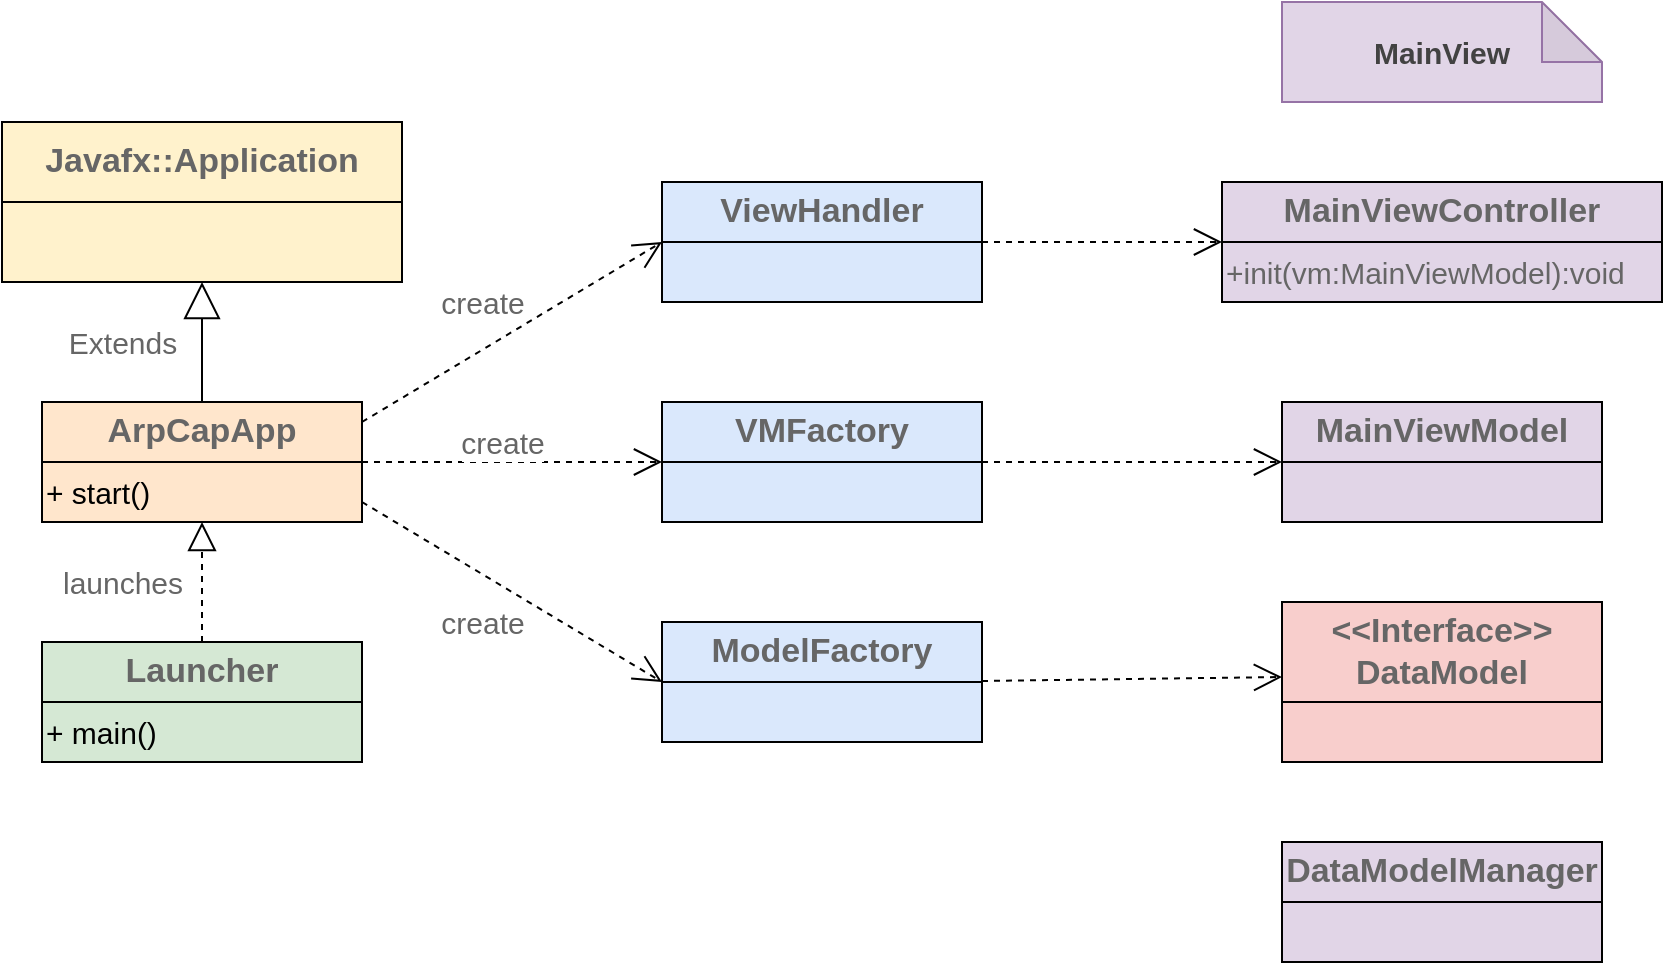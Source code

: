 <mxfile version="14.6.6" type="github">
  <diagram id="1iApkuaFD9m0gxRXavx3" name="Page-1">
    <mxGraphModel dx="947" dy="628" grid="1" gridSize="10" guides="1" tooltips="1" connect="1" arrows="1" fold="1" page="1" pageScale="1" pageWidth="1654" pageHeight="2336" math="0" shadow="0">
      <root>
        <mxCell id="0" />
        <mxCell id="1" parent="0" />
        <mxCell id="iZpSTczj3GWh2BJUJCLs-98" value="" style="group;fillColor=#fff2cc;strokeColor=#d6b656;" vertex="1" connectable="0" parent="1">
          <mxGeometry x="100" y="170" width="200" height="80" as="geometry" />
        </mxCell>
        <mxCell id="iZpSTczj3GWh2BJUJCLs-96" value="&lt;span style=&quot;font-size: 17px ; font-weight: 700&quot;&gt;Javafx::Application&lt;/span&gt;" style="rounded=0;whiteSpace=wrap;html=1;shadow=0;dashed=0;fontSize=15;fontColor=#666666;strokeColor=#000000;strokeWidth=1;fillColor=inherit;gradientColor=inherit;" vertex="1" parent="iZpSTczj3GWh2BJUJCLs-98">
          <mxGeometry width="200" height="40" as="geometry" />
        </mxCell>
        <mxCell id="iZpSTczj3GWh2BJUJCLs-97" value="" style="rounded=0;whiteSpace=wrap;html=1;shadow=0;dashed=0;fontSize=15;fontColor=#666666;strokeColor=#000000;strokeWidth=1;fillColor=inherit;gradientColor=inherit;" vertex="1" parent="iZpSTczj3GWh2BJUJCLs-98">
          <mxGeometry y="40" width="200" height="40" as="geometry" />
        </mxCell>
        <mxCell id="iZpSTczj3GWh2BJUJCLs-102" value="" style="group;fillColor=#ffe6cc;strokeColor=#d79b00;" vertex="1" connectable="0" parent="1">
          <mxGeometry x="120" y="310" width="160" height="60" as="geometry" />
        </mxCell>
        <mxCell id="iZpSTczj3GWh2BJUJCLs-100" value="&lt;span style=&quot;font-size: 17px ; font-weight: 700&quot;&gt;ArpCapApp&lt;/span&gt;" style="rounded=0;whiteSpace=wrap;html=1;shadow=0;dashed=0;fontSize=15;fontColor=#666666;strokeColor=#000000;strokeWidth=1;fillColor=inherit;gradientColor=inherit;" vertex="1" parent="iZpSTczj3GWh2BJUJCLs-102">
          <mxGeometry width="160" height="30" as="geometry" />
        </mxCell>
        <mxCell id="iZpSTczj3GWh2BJUJCLs-101" value="&lt;span style=&quot;color: rgb(0 , 0 , 0)&quot;&gt;+ start()&lt;/span&gt;" style="rounded=0;whiteSpace=wrap;html=1;shadow=0;dashed=0;fontSize=15;fontColor=#666666;strokeColor=#000000;strokeWidth=1;fillColor=inherit;gradientColor=inherit;align=left;" vertex="1" parent="iZpSTczj3GWh2BJUJCLs-102">
          <mxGeometry y="30" width="160" height="30" as="geometry" />
        </mxCell>
        <mxCell id="iZpSTczj3GWh2BJUJCLs-107" value="Extends" style="endArrow=block;endSize=16;endFill=0;html=1;fontSize=15;fontColor=#666666;entryX=0.5;entryY=1;entryDx=0;entryDy=0;" edge="1" parent="iZpSTczj3GWh2BJUJCLs-102" target="iZpSTczj3GWh2BJUJCLs-97">
          <mxGeometry y="40" width="160" relative="1" as="geometry">
            <mxPoint x="80" as="sourcePoint" />
            <mxPoint x="240" as="targetPoint" />
            <mxPoint as="offset" />
          </mxGeometry>
        </mxCell>
        <mxCell id="iZpSTczj3GWh2BJUJCLs-103" value="" style="group;fillColor=#d5e8d4;strokeColor=#82b366;" vertex="1" connectable="0" parent="1">
          <mxGeometry x="120" y="430" width="160" height="60" as="geometry" />
        </mxCell>
        <mxCell id="iZpSTczj3GWh2BJUJCLs-104" value="&lt;span style=&quot;font-size: 17px ; font-weight: 700&quot;&gt;Launcher&lt;/span&gt;" style="rounded=0;whiteSpace=wrap;html=1;shadow=0;dashed=0;fontSize=15;fontColor=#666666;strokeColor=#000000;strokeWidth=1;fillColor=inherit;gradientColor=inherit;" vertex="1" parent="iZpSTczj3GWh2BJUJCLs-103">
          <mxGeometry width="160" height="30" as="geometry" />
        </mxCell>
        <mxCell id="iZpSTczj3GWh2BJUJCLs-105" value="&lt;span style=&quot;color: rgb(0 , 0 , 0)&quot;&gt;+ main()&lt;/span&gt;" style="rounded=0;whiteSpace=wrap;html=1;shadow=0;dashed=0;fontSize=15;fontColor=#666666;strokeColor=#000000;strokeWidth=1;fillColor=inherit;gradientColor=inherit;align=left;" vertex="1" parent="iZpSTczj3GWh2BJUJCLs-103">
          <mxGeometry y="30" width="160" height="30" as="geometry" />
        </mxCell>
        <mxCell id="iZpSTczj3GWh2BJUJCLs-94" value="" style="endArrow=block;dashed=1;endFill=0;endSize=12;html=1;fontSize=15;fontColor=#666666;entryX=0.5;entryY=1;entryDx=0;entryDy=0;" edge="1" parent="iZpSTczj3GWh2BJUJCLs-103" target="iZpSTczj3GWh2BJUJCLs-101">
          <mxGeometry width="160" relative="1" as="geometry">
            <mxPoint x="80" as="sourcePoint" />
            <mxPoint x="220" y="10" as="targetPoint" />
          </mxGeometry>
        </mxCell>
        <mxCell id="iZpSTczj3GWh2BJUJCLs-95" value="launches" style="edgeLabel;html=1;align=center;verticalAlign=middle;resizable=0;points=[];fontSize=15;fontColor=#666666;" vertex="1" connectable="0" parent="iZpSTczj3GWh2BJUJCLs-94">
          <mxGeometry x="-0.406" y="-2" relative="1" as="geometry">
            <mxPoint x="-42" y="-12" as="offset" />
          </mxGeometry>
        </mxCell>
        <mxCell id="iZpSTczj3GWh2BJUJCLs-108" value="" style="group;fillColor=#dae8fc;strokeColor=#6c8ebf;" vertex="1" connectable="0" parent="1">
          <mxGeometry x="430" y="200" width="160" height="60" as="geometry" />
        </mxCell>
        <mxCell id="iZpSTczj3GWh2BJUJCLs-109" value="&lt;span style=&quot;font-size: 17px ; font-weight: 700&quot;&gt;ViewHandler&lt;/span&gt;" style="rounded=0;whiteSpace=wrap;html=1;shadow=0;dashed=0;fontSize=15;fontColor=#666666;strokeColor=#000000;strokeWidth=1;fillColor=inherit;gradientColor=inherit;" vertex="1" parent="iZpSTczj3GWh2BJUJCLs-108">
          <mxGeometry width="160" height="30" as="geometry" />
        </mxCell>
        <mxCell id="iZpSTczj3GWh2BJUJCLs-110" value="" style="rounded=0;whiteSpace=wrap;html=1;shadow=0;dashed=0;fontSize=15;fontColor=#666666;strokeColor=#000000;strokeWidth=1;fillColor=inherit;gradientColor=inherit;align=left;" vertex="1" parent="iZpSTczj3GWh2BJUJCLs-108">
          <mxGeometry y="30" width="160" height="30" as="geometry" />
        </mxCell>
        <mxCell id="iZpSTczj3GWh2BJUJCLs-115" value="" style="group;fillColor=#dae8fc;strokeColor=#6c8ebf;" vertex="1" connectable="0" parent="1">
          <mxGeometry x="430" y="310" width="160" height="60" as="geometry" />
        </mxCell>
        <mxCell id="iZpSTczj3GWh2BJUJCLs-116" value="&lt;span style=&quot;font-size: 17px ; font-weight: 700&quot;&gt;VMFactory&lt;/span&gt;" style="rounded=0;whiteSpace=wrap;html=1;shadow=0;dashed=0;fontSize=15;fontColor=#666666;strokeColor=#000000;strokeWidth=1;fillColor=inherit;gradientColor=inherit;" vertex="1" parent="iZpSTczj3GWh2BJUJCLs-115">
          <mxGeometry width="160" height="30" as="geometry" />
        </mxCell>
        <mxCell id="iZpSTczj3GWh2BJUJCLs-117" value="" style="rounded=0;whiteSpace=wrap;html=1;shadow=0;dashed=0;fontSize=15;fontColor=#666666;strokeColor=#000000;strokeWidth=1;fillColor=inherit;gradientColor=inherit;align=left;" vertex="1" parent="iZpSTczj3GWh2BJUJCLs-115">
          <mxGeometry y="30" width="160" height="30" as="geometry" />
        </mxCell>
        <mxCell id="iZpSTczj3GWh2BJUJCLs-118" value="" style="group;fillColor=#dae8fc;strokeColor=#6c8ebf;" vertex="1" connectable="0" parent="1">
          <mxGeometry x="430" y="420" width="160" height="60" as="geometry" />
        </mxCell>
        <mxCell id="iZpSTczj3GWh2BJUJCLs-119" value="&lt;span style=&quot;font-size: 17px ; font-weight: 700&quot;&gt;ModelFactory&lt;/span&gt;" style="rounded=0;whiteSpace=wrap;html=1;shadow=0;dashed=0;fontSize=15;fontColor=#666666;strokeColor=#000000;strokeWidth=1;fillColor=inherit;gradientColor=inherit;" vertex="1" parent="iZpSTczj3GWh2BJUJCLs-118">
          <mxGeometry width="160" height="30" as="geometry" />
        </mxCell>
        <mxCell id="iZpSTczj3GWh2BJUJCLs-120" value="" style="rounded=0;whiteSpace=wrap;html=1;shadow=0;dashed=0;fontSize=15;fontColor=#666666;strokeColor=#000000;strokeWidth=1;fillColor=inherit;gradientColor=inherit;align=left;" vertex="1" parent="iZpSTczj3GWh2BJUJCLs-118">
          <mxGeometry y="30" width="160" height="30" as="geometry" />
        </mxCell>
        <mxCell id="iZpSTczj3GWh2BJUJCLs-121" value="create" style="endArrow=open;endSize=12;dashed=1;html=1;fontSize=15;fontColor=#666666;entryX=0;entryY=0;entryDx=0;entryDy=0;" edge="1" parent="1" target="iZpSTczj3GWh2BJUJCLs-110">
          <mxGeometry x="-0.059" y="21" width="160" relative="1" as="geometry">
            <mxPoint x="280" y="320" as="sourcePoint" />
            <mxPoint x="440" y="320" as="targetPoint" />
            <mxPoint as="offset" />
          </mxGeometry>
        </mxCell>
        <mxCell id="iZpSTczj3GWh2BJUJCLs-122" value="create" style="endArrow=open;endSize=12;dashed=1;html=1;fontSize=15;fontColor=#666666;" edge="1" parent="1">
          <mxGeometry x="-0.067" y="10" width="160" relative="1" as="geometry">
            <mxPoint x="280" y="340" as="sourcePoint" />
            <mxPoint x="430" y="340" as="targetPoint" />
            <mxPoint as="offset" />
          </mxGeometry>
        </mxCell>
        <mxCell id="iZpSTczj3GWh2BJUJCLs-123" value="create" style="endArrow=open;endSize=12;dashed=1;html=1;fontSize=15;fontColor=#666666;entryX=0;entryY=1;entryDx=0;entryDy=0;" edge="1" parent="1" target="iZpSTczj3GWh2BJUJCLs-119">
          <mxGeometry x="-0.059" y="-21" width="160" relative="1" as="geometry">
            <mxPoint x="280" y="360" as="sourcePoint" />
            <mxPoint x="440" y="360" as="targetPoint" />
            <mxPoint as="offset" />
          </mxGeometry>
        </mxCell>
        <mxCell id="iZpSTczj3GWh2BJUJCLs-124" value="&lt;b&gt;&lt;font color=&quot;#424242&quot;&gt;MainView&lt;/font&gt;&lt;/b&gt;" style="shape=note;whiteSpace=wrap;html=1;backgroundOutline=1;darkOpacity=0.05;shadow=0;dashed=0;fontSize=15;strokeColor=#9673a6;strokeWidth=1;fillColor=#e1d5e7;" vertex="1" parent="1">
          <mxGeometry x="740" y="110" width="160" height="50" as="geometry" />
        </mxCell>
        <mxCell id="iZpSTczj3GWh2BJUJCLs-125" value="" style="group;fillColor=#e1d5e7;strokeColor=#9673a6;" vertex="1" connectable="0" parent="1">
          <mxGeometry x="710" y="200" width="220" height="60" as="geometry" />
        </mxCell>
        <mxCell id="iZpSTczj3GWh2BJUJCLs-126" value="&lt;span style=&quot;font-size: 17px ; font-weight: 700&quot;&gt;MainViewController&lt;/span&gt;" style="rounded=0;whiteSpace=wrap;html=1;shadow=0;dashed=0;fontSize=15;fontColor=#666666;strokeColor=#000000;strokeWidth=1;fillColor=inherit;gradientColor=inherit;" vertex="1" parent="iZpSTczj3GWh2BJUJCLs-125">
          <mxGeometry width="220" height="30" as="geometry" />
        </mxCell>
        <mxCell id="iZpSTczj3GWh2BJUJCLs-127" value="+init(vm:MainViewModel):void" style="rounded=0;whiteSpace=wrap;html=1;shadow=0;dashed=0;fontSize=15;fontColor=#666666;strokeColor=#000000;strokeWidth=1;fillColor=inherit;gradientColor=inherit;align=left;" vertex="1" parent="iZpSTczj3GWh2BJUJCLs-125">
          <mxGeometry y="30" width="220" height="30" as="geometry" />
        </mxCell>
        <mxCell id="iZpSTczj3GWh2BJUJCLs-128" value="" style="group;fillColor=#e1d5e7;strokeColor=#9673a6;" vertex="1" connectable="0" parent="1">
          <mxGeometry x="740" y="310" width="160" height="60" as="geometry" />
        </mxCell>
        <mxCell id="iZpSTczj3GWh2BJUJCLs-129" value="&lt;span style=&quot;font-size: 17px ; font-weight: 700&quot;&gt;MainViewModel&lt;/span&gt;" style="rounded=0;whiteSpace=wrap;html=1;shadow=0;dashed=0;fontSize=15;fontColor=#666666;strokeColor=#000000;strokeWidth=1;fillColor=inherit;gradientColor=inherit;" vertex="1" parent="iZpSTczj3GWh2BJUJCLs-128">
          <mxGeometry width="160" height="30" as="geometry" />
        </mxCell>
        <mxCell id="iZpSTczj3GWh2BJUJCLs-130" value="" style="rounded=0;whiteSpace=wrap;html=1;shadow=0;dashed=0;fontSize=15;fontColor=#666666;strokeColor=#000000;strokeWidth=1;fillColor=inherit;gradientColor=inherit;align=left;" vertex="1" parent="iZpSTczj3GWh2BJUJCLs-128">
          <mxGeometry y="30" width="160" height="30" as="geometry" />
        </mxCell>
        <mxCell id="iZpSTczj3GWh2BJUJCLs-137" value="" style="group;fillColor=#f8cecc;strokeColor=#b85450;" vertex="1" connectable="0" parent="1">
          <mxGeometry x="740" y="410" width="160" height="80" as="geometry" />
        </mxCell>
        <mxCell id="iZpSTczj3GWh2BJUJCLs-132" value="&lt;span style=&quot;font-size: 17px&quot;&gt;&lt;b&gt;&amp;lt;&amp;lt;Interface&amp;gt;&amp;gt;&lt;br&gt;DataModel&lt;br&gt;&lt;/b&gt;&lt;/span&gt;" style="rounded=0;whiteSpace=wrap;html=1;shadow=0;dashed=0;fontSize=15;fontColor=#666666;strokeColor=#000000;strokeWidth=1;fillColor=inherit;gradientColor=inherit;" vertex="1" parent="iZpSTczj3GWh2BJUJCLs-137">
          <mxGeometry width="160" height="50" as="geometry" />
        </mxCell>
        <mxCell id="iZpSTczj3GWh2BJUJCLs-133" value="" style="rounded=0;whiteSpace=wrap;html=1;shadow=0;dashed=0;fontSize=15;fontColor=#666666;strokeColor=#000000;strokeWidth=1;fillColor=inherit;gradientColor=inherit;align=left;" vertex="1" parent="iZpSTczj3GWh2BJUJCLs-137">
          <mxGeometry y="50" width="160" height="30" as="geometry" />
        </mxCell>
        <mxCell id="iZpSTczj3GWh2BJUJCLs-138" value="" style="group;fillColor=#e1d5e7;strokeColor=#9673a6;" vertex="1" connectable="0" parent="1">
          <mxGeometry x="740" y="530" width="160" height="60" as="geometry" />
        </mxCell>
        <mxCell id="iZpSTczj3GWh2BJUJCLs-139" value="&lt;span style=&quot;font-size: 17px ; font-weight: 700&quot;&gt;DataModelManager&lt;/span&gt;" style="rounded=0;whiteSpace=wrap;html=1;shadow=0;dashed=0;fontSize=15;fontColor=#666666;strokeColor=#000000;strokeWidth=1;fillColor=inherit;gradientColor=inherit;" vertex="1" parent="iZpSTczj3GWh2BJUJCLs-138">
          <mxGeometry width="160" height="30" as="geometry" />
        </mxCell>
        <mxCell id="iZpSTczj3GWh2BJUJCLs-140" value="" style="rounded=0;whiteSpace=wrap;html=1;shadow=0;dashed=0;fontSize=15;fontColor=#666666;strokeColor=#000000;strokeWidth=1;fillColor=inherit;gradientColor=inherit;align=left;" vertex="1" parent="iZpSTczj3GWh2BJUJCLs-138">
          <mxGeometry y="30" width="160" height="30" as="geometry" />
        </mxCell>
        <mxCell id="iZpSTczj3GWh2BJUJCLs-143" value="" style="endArrow=open;endSize=12;dashed=1;html=1;shadow=0;fontSize=15;fontColor=#666666;" edge="1" parent="1">
          <mxGeometry width="160" relative="1" as="geometry">
            <mxPoint x="590" y="230" as="sourcePoint" />
            <mxPoint x="710" y="230" as="targetPoint" />
          </mxGeometry>
        </mxCell>
        <mxCell id="iZpSTczj3GWh2BJUJCLs-144" value="" style="endArrow=open;endSize=12;dashed=1;html=1;shadow=0;fontSize=15;fontColor=#666666;entryX=0;entryY=1;entryDx=0;entryDy=0;exitX=1;exitY=0;exitDx=0;exitDy=0;" edge="1" parent="1" source="iZpSTczj3GWh2BJUJCLs-117" target="iZpSTczj3GWh2BJUJCLs-129">
          <mxGeometry width="160" relative="1" as="geometry">
            <mxPoint x="600" y="339.5" as="sourcePoint" />
            <mxPoint x="720" y="339.5" as="targetPoint" />
          </mxGeometry>
        </mxCell>
        <mxCell id="iZpSTczj3GWh2BJUJCLs-145" value="" style="endArrow=open;endSize=12;dashed=1;html=1;shadow=0;fontSize=15;fontColor=#666666;entryX=0;entryY=0.75;entryDx=0;entryDy=0;" edge="1" parent="1" target="iZpSTczj3GWh2BJUJCLs-132">
          <mxGeometry width="160" relative="1" as="geometry">
            <mxPoint x="590" y="449.5" as="sourcePoint" />
            <mxPoint x="710" y="449.5" as="targetPoint" />
          </mxGeometry>
        </mxCell>
      </root>
    </mxGraphModel>
  </diagram>
</mxfile>
